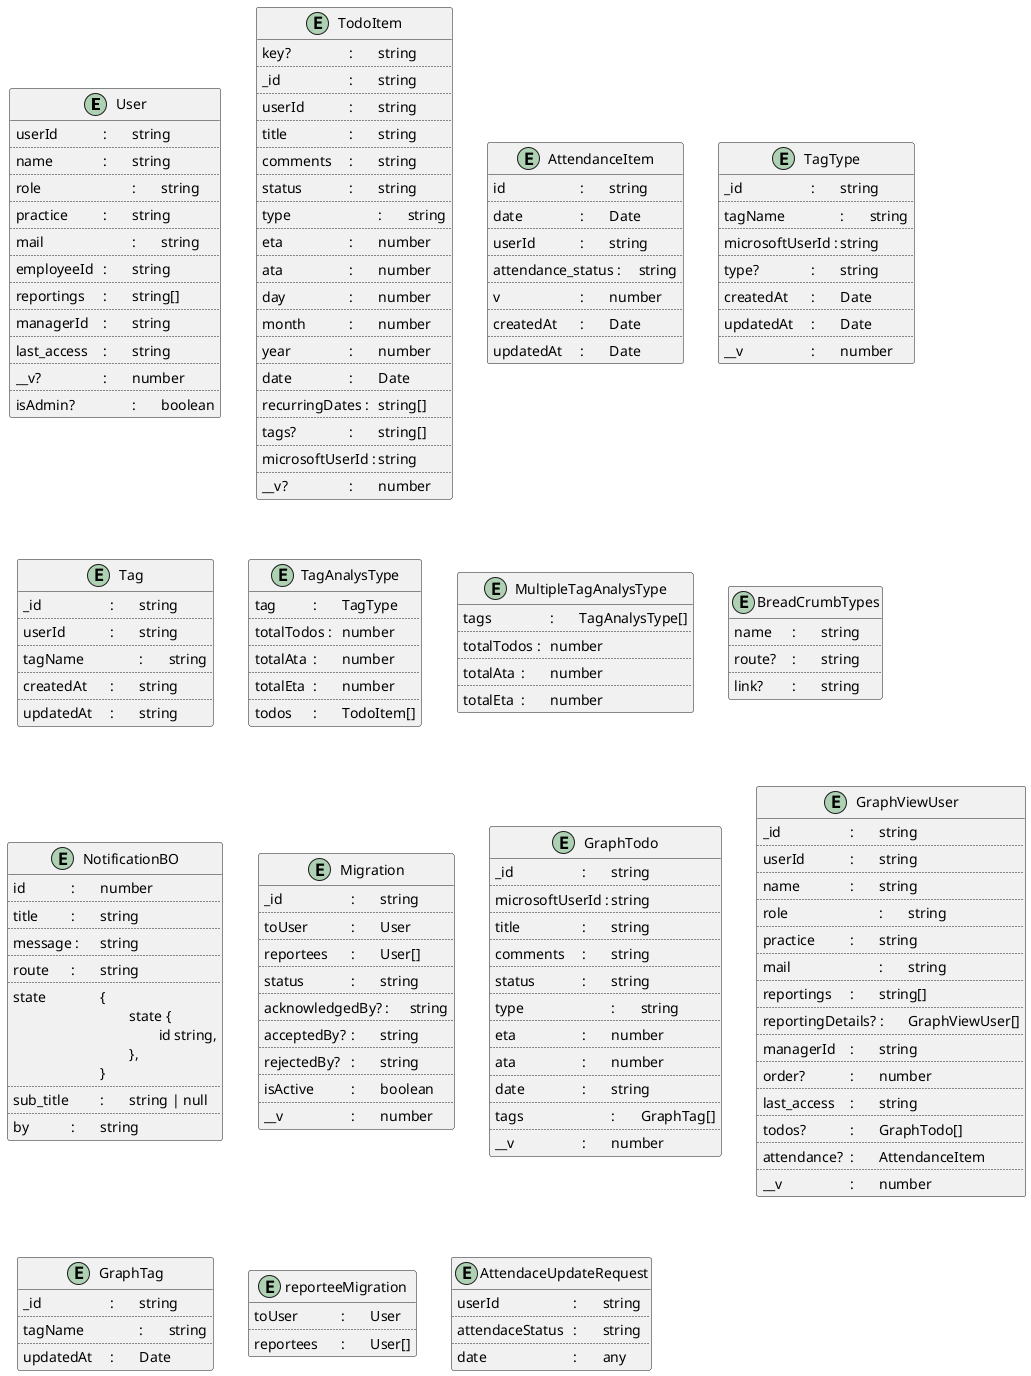 @startuml Models

entity User {
  userId \t\t:\tstring
  ..
  name \t\t:\tstring
  ..
  role \t\t\t:\tstring
  ..
  practice \t\t:\tstring
  ..
  mail \t\t\t:\tstring
  ..
  employeeId \t:\tstring
  ..
  reportings \t:\tstring[]
  ..
  managerId \t:\tstring
  ..
  last_access \t:\tstring
  ..
  __v? \t\t:\tnumber
  ..
  isAdmin? \t\t:\tboolean
}

entity TodoItem {
  key? \t\t:\tstring
  ..
  _id \t\t\t:\tstring
  ..
  userId \t\t:\tstring
  ..
  title \t\t\t:\tstring
  ..
  comments \t:\tstring
  ..
  status \t\t:\tstring
  ..
  type \t\t\t:\tstring
  ..
  eta \t\t\t:\tnumber
  ..
  ata \t\t\t:\tnumber
  ..
  day \t\t\t:\tnumber
  ..
  month \t\t:\tnumber
  ..
  year \t\t:\tnumber
  ..
  date \t\t:\tDate
  ..
  recurringDates :\tstring[]
  ..
  tags? \t\t:\tstring[]
  ..
  microsoftUserId :\tstring
  ..
  __v? \t\t:\tnumber
}

entity AttendanceItem {
  id \t\t\t:\tstring
  ..
  date \t\t:\tDate
  ..
  userId \t\t:\tstring
  ..
  attendance_status :\tstring
  ..
  v \t\t\t:\tnumber
  ..
  createdAt \t:\tDate
  ..
  updatedAt \t:\tDate
}

entity TagType {
  _id \t\t\t:\tstring
  ..
  tagName \t\t:\tstring
  ..
  microsoftUserId :\tstring
  ..
  type? \t\t:\tstring
  ..
  createdAt \t:\tDate
  ..
  updatedAt \t:\tDate
  ..
  __v \t\t\t:\tnumber
}

entity Tag {
  _id \t\t\t:\tstring
  ..
  userId \t\t:\tstring
  ..
  tagName \t\t:\tstring
  ..
  createdAt \t:\tstring
  ..
  updatedAt \t:\tstring
}

entity TagAnalysType {
  tag \t\t:\tTagType
  ..
  totalTodos :\tnumber
  ..
  totalAta \t:\tnumber
  ..
  totalEta \t:\tnumber
  ..
  todos \t:\tTodoItem[]
}

entity MultipleTagAnalysType {
  tags \t\t:\tTagAnalysType[]
  ..
  totalTodos :\tnumber
  ..
  totalAta \t:\tnumber
  ..
  totalEta \t:\tnumber
}

entity BreadCrumbTypes {
  name \t:\tstring
  ..
  route? \t:\tstring
  ..
  link? \t:\tstring
}

entity NotificationBO {
  id \t\t:\tnumber
  ..
  title \t\t:\tstring
  ..
  message :\tstring
  ..
  route \t:\tstring
  ..
  state \t\t{\n\t\t\t\tstate {\n\t\t\t\t\tid string,\n\t\t\t\t},\n\t\t\t}
  ..
  sub_title \t:\tstring | null
  ..
  by \t\t:\tstring
}

entity Migration {
  _id \t\t\t:\tstring
  ..
  toUser \t\t:\tUser
  ..
  reportees \t:\tUser[]
  ..
  status \t\t:\tstring
  ..
  acknowledgedBy? :\tstring
  ..
  acceptedBy? \t:\tstring
  ..
  rejectedBy? \t:\tstring
  ..
  isActive \t\t:\tboolean
  ..
  __v \t\t\t:\tnumber
}

entity GraphTodo {
  _id \t\t\t:\tstring
  ..
  microsoftUserId :\tstring
  ..
  title \t\t\t:\tstring
  ..
  comments \t:\tstring
  ..
  status \t\t:\tstring
  ..
  type \t\t\t:\tstring
  ..
  eta \t\t\t:\tnumber
  ..
  ata \t\t\t:\tnumber
  ..
  date \t\t:\tstring
  ..
  tags \t\t\t:\tGraphTag[]
  ..
  __v \t\t\t:\tnumber
}

entity GraphViewUser {
  _id \t\t\t:\tstring
  ..
  userId \t\t:\tstring
  ..
  name \t\t:\tstring
  ..
  role \t\t\t:\tstring
  ..
  practice \t\t:\tstring
  ..
  mail \t\t\t:\tstring
  ..
  reportings \t:\tstring[]
  ..
  reportingDetails? :\tGraphViewUser[]
  ..
  managerId \t:\tstring
  ..
  order? \t\t:\tnumber
  ..
  last_access \t:\tstring
  ..
  todos? \t\t:\tGraphTodo[]
  ..
  attendance? \t:\tAttendanceItem
  ..
  __v \t\t\t:\tnumber
}

entity GraphTag {
  _id \t\t\t:\tstring
  ..
  tagName \t\t:\tstring
  ..
  updatedAt \t:\tDate
}

entity reporteeMigration {
  toUser \t\t:\tUser
  ..
  reportees \t:\tUser[]
}

entity AttendaceUpdateRequest {
  userId \t\t\t:\tstring
  ..
  attendaceStatus \t:\tstring
  ..
  date \t\t\t:\tany
}

@enduml